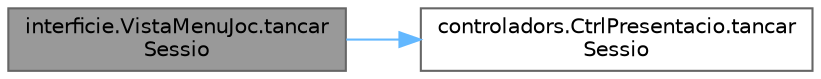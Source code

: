 digraph "interficie.VistaMenuJoc.tancarSessio"
{
 // INTERACTIVE_SVG=YES
 // LATEX_PDF_SIZE
  bgcolor="transparent";
  edge [fontname=Helvetica,fontsize=10,labelfontname=Helvetica,labelfontsize=10];
  node [fontname=Helvetica,fontsize=10,shape=box,height=0.2,width=0.4];
  rankdir="LR";
  Node1 [id="Node000001",label="interficie.VistaMenuJoc.tancar\lSessio",height=0.2,width=0.4,color="gray40", fillcolor="grey60", style="filled", fontcolor="black",tooltip="Lògica per tancar la sessió."];
  Node1 -> Node2 [id="edge1_Node000001_Node000002",color="steelblue1",style="solid",tooltip=" "];
  Node2 [id="Node000002",label="controladors.CtrlPresentacio.tancar\lSessio",height=0.2,width=0.4,color="grey40", fillcolor="white", style="filled",URL="$classcontroladors_1_1_ctrl_presentacio.html#aa71bca5e297b5775bf22b0e9a0d00ced",tooltip="Tanca la sessió de l'usuari actual i retorna a la vista principal."];
}
